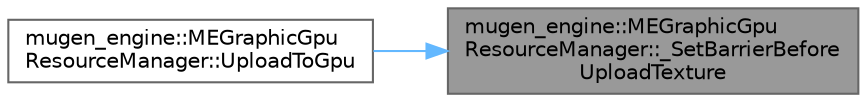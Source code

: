 digraph "mugen_engine::MEGraphicGpuResourceManager::_SetBarrierBeforeUploadTexture"
{
 // LATEX_PDF_SIZE
  bgcolor="transparent";
  edge [fontname=Helvetica,fontsize=10,labelfontname=Helvetica,labelfontsize=10];
  node [fontname=Helvetica,fontsize=10,shape=box,height=0.2,width=0.4];
  rankdir="RL";
  Node1 [id="Node000001",label="mugen_engine::MEGraphicGpu\lResourceManager::_SetBarrierBefore\lUploadTexture",height=0.2,width=0.4,color="gray40", fillcolor="grey60", style="filled", fontcolor="black",tooltip="テクスチャアップロード前のバリア設定"];
  Node1 -> Node2 [id="edge2_Node000001_Node000002",dir="back",color="steelblue1",style="solid",tooltip=" "];
  Node2 [id="Node000002",label="mugen_engine::MEGraphicGpu\lResourceManager::UploadToGpu",height=0.2,width=0.4,color="grey40", fillcolor="white", style="filled",URL="$classmugen__engine_1_1_m_e_graphic_gpu_resource_manager.html#a8d18cb7b6d3c75bdf658a90899a36514",tooltip="GPUにテクスチャデータをアップロードする"];
}
